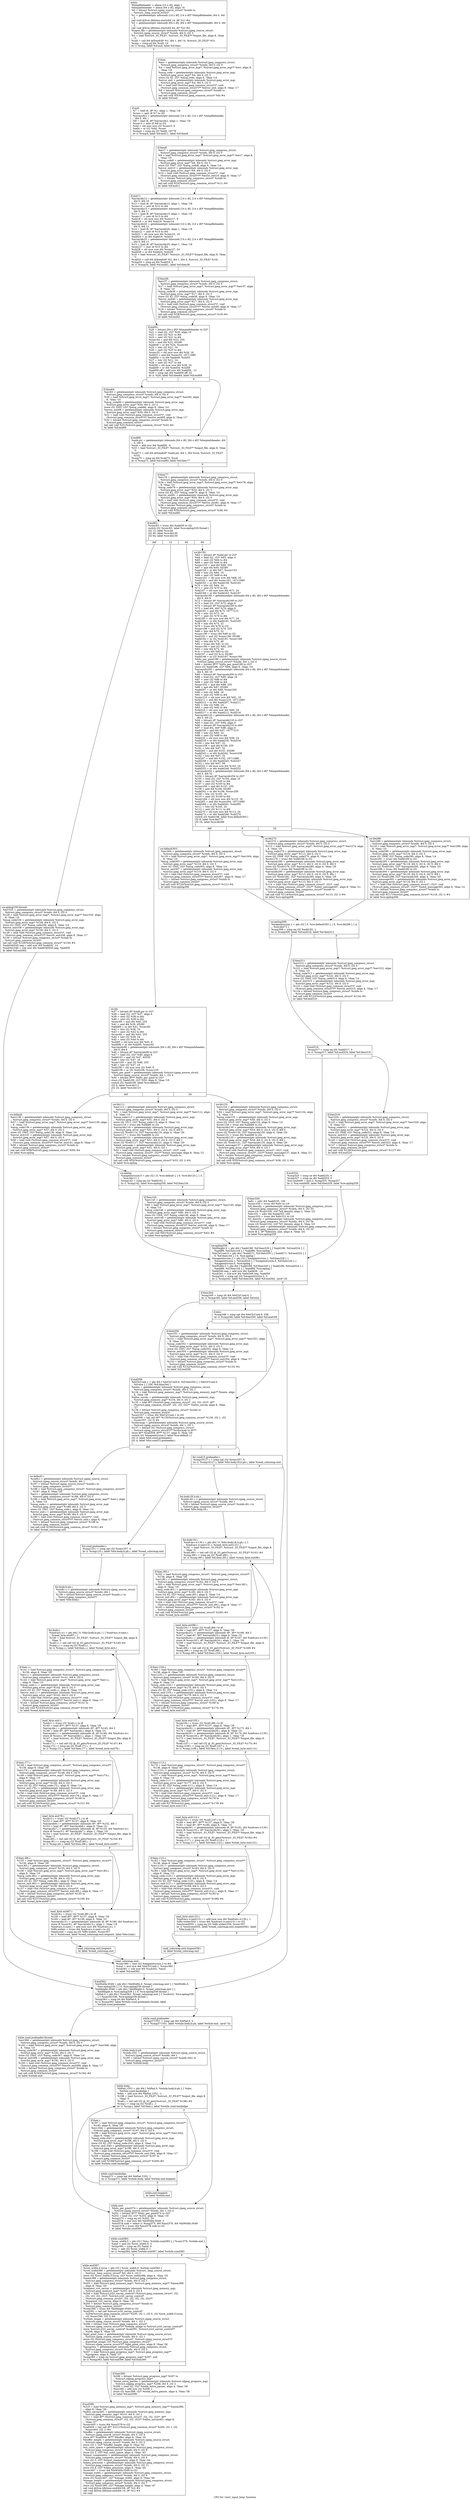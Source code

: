 digraph "CFG for 'start_input_bmp' function" {
	label="CFG for 'start_input_bmp' function";

	Node0x4d83850 [shape=record,label="{entry:\l  %bmpfileheader = alloca [14 x i8], align 1\l  %bmpinfoheader = alloca [64 x i8], align 16\l  %0 = bitcast %struct.cjpeg_source_struct* %sinfo to\l... %struct._bmp_source_struct*\l  %1 = getelementptr inbounds [14 x i8], [14 x i8]* %bmpfileheader, i64 0, i64\l... 0\l  call void @llvm.lifetime.start(i64 14, i8* %1) #4\l  %2 = getelementptr inbounds [64 x i8], [64 x i8]* %bmpinfoheader, i64 0, i64\l... 0\l  call void @llvm.lifetime.start(i64 64, i8* %2) #4\l  %input_file = getelementptr inbounds %struct.cjpeg_source_struct,\l... %struct.cjpeg_source_struct* %sinfo, i64 0, i32 3\l  %3 = load %struct._IO_FILE*, %struct._IO_FILE** %input_file, align 8, !tbaa\l... !3\l  %call = call i64 @fread(i8* %1, i64 1, i64 14, %struct._IO_FILE* %3)\l  %cmp = icmp eq i64 %call, 14\l  br i1 %cmp, label %if.end, label %if.then\l|{<s0>T|<s1>F}}"];
	Node0x4d83850:s0 -> Node0x4d84bf0;
	Node0x4d83850:s1 -> Node0x4d84cc0;
	Node0x4d84cc0 [shape=record,label="{if.then:                                          \l  %err = getelementptr inbounds %struct.jpeg_compress_struct,\l... %struct.jpeg_compress_struct* %cinfo, i64 0, i32 0\l  %4 = load %struct.jpeg_error_mgr*, %struct.jpeg_error_mgr** %err, align 8,\l... !tbaa !10\l  %msg_code = getelementptr inbounds %struct.jpeg_error_mgr,\l... %struct.jpeg_error_mgr* %4, i64 0, i32 5\l  store i32 42, i32* %msg_code, align 8, !tbaa !14\l  %error_exit = getelementptr inbounds %struct.jpeg_error_mgr,\l... %struct.jpeg_error_mgr* %4, i64 0, i32 0\l  %5 = load void (%struct.jpeg_common_struct*)*, void\l... (%struct.jpeg_common_struct*)** %error_exit, align 8, !tbaa !17\l  %6 = bitcast %struct.jpeg_compress_struct* %cinfo to\l... %struct.jpeg_common_struct*\l  tail call void %5(%struct.jpeg_common_struct* %6) #4\l  br label %if.end\l}"];
	Node0x4d84cc0 -> Node0x4d84bf0;
	Node0x4d84bf0 [shape=record,label="{if.end:                                           \l  %7 = load i8, i8* %1, align 1, !tbaa !18\l  %conv = zext i8 %7 to i32\l  %arrayidx2 = getelementptr inbounds [14 x i8], [14 x i8]* %bmpfileheader,\l... i64 0, i64 1\l  %8 = load i8, i8* %arrayidx2, align 1, !tbaa !18\l  %conv3 = zext i8 %8 to i32\l  %shl = shl nuw nsw i32 %conv3, 8\l  %add = or i32 %shl, %conv\l  %cmp4 = icmp eq i32 %add, 19778\l  br i1 %cmp4, label %if.end11, label %if.then6\l|{<s0>T|<s1>F}}"];
	Node0x4d84bf0:s0 -> Node0x4d85010;
	Node0x4d84bf0:s1 -> Node0x4d86500;
	Node0x4d86500 [shape=record,label="{if.then6:                                         \l  %err7 = getelementptr inbounds %struct.jpeg_compress_struct,\l... %struct.jpeg_compress_struct* %cinfo, i64 0, i32 0\l  %9 = load %struct.jpeg_error_mgr*, %struct.jpeg_error_mgr** %err7, align 8,\l... !tbaa !10\l  %msg_code8 = getelementptr inbounds %struct.jpeg_error_mgr,\l... %struct.jpeg_error_mgr* %9, i64 0, i32 5\l  store i32 1007, i32* %msg_code8, align 8, !tbaa !14\l  %error_exit10 = getelementptr inbounds %struct.jpeg_error_mgr,\l... %struct.jpeg_error_mgr* %9, i64 0, i32 0\l  %10 = load void (%struct.jpeg_common_struct*)*, void\l... (%struct.jpeg_common_struct*)** %error_exit10, align 8, !tbaa !17\l  %11 = bitcast %struct.jpeg_compress_struct* %cinfo to\l... %struct.jpeg_common_struct*\l  tail call void %10(%struct.jpeg_common_struct* %11) #4\l  br label %if.end11\l}"];
	Node0x4d86500 -> Node0x4d85010;
	Node0x4d85010 [shape=record,label="{if.end11:                                         \l  %arrayidx12 = getelementptr inbounds [14 x i8], [14 x i8]* %bmpfileheader,\l... i64 0, i64 10\l  %12 = load i8, i8* %arrayidx12, align 1, !tbaa !18\l  %conv14 = zext i8 %12 to i64\l  %arrayidx15 = getelementptr inbounds [14 x i8], [14 x i8]* %bmpfileheader,\l... i64 0, i64 11\l  %13 = load i8, i8* %arrayidx15, align 1, !tbaa !18\l  %conv17 = zext i8 %13 to i64\l  %shl18 = shl nuw nsw i64 %conv17, 8\l  %add19 = or i64 %shl18, %conv14\l  %arrayidx20 = getelementptr inbounds [14 x i8], [14 x i8]* %bmpfileheader,\l... i64 0, i64 12\l  %14 = load i8, i8* %arrayidx20, align 1, !tbaa !18\l  %conv22 = zext i8 %14 to i64\l  %shl23 = shl nuw nsw i64 %conv22, 16\l  %add24 = or i64 %add19, %shl23\l  %arrayidx25 = getelementptr inbounds [14 x i8], [14 x i8]* %bmpfileheader,\l... i64 0, i64 13\l  %15 = load i8, i8* %arrayidx25, align 1, !tbaa !18\l  %conv27 = zext i8 %15 to i64\l  %shl28 = shl nuw nsw i64 %conv27, 24\l  %add29 = or i64 %add24, %shl28\l  %16 = load %struct._IO_FILE*, %struct._IO_FILE** %input_file, align 8, !tbaa\l... !3\l  %call33 = call i64 @fread(i8* %2, i64 1, i64 4, %struct._IO_FILE* %16)\l  %cmp34 = icmp eq i64 %call33, 4\l  br i1 %cmp34, label %if.end41, label %if.then36\l|{<s0>T|<s1>F}}"];
	Node0x4d85010:s0 -> Node0x4d89870;
	Node0x4d85010:s1 -> Node0x4d89920;
	Node0x4d89920 [shape=record,label="{if.then36:                                        \l  %err37 = getelementptr inbounds %struct.jpeg_compress_struct,\l... %struct.jpeg_compress_struct* %cinfo, i64 0, i32 0\l  %17 = load %struct.jpeg_error_mgr*, %struct.jpeg_error_mgr** %err37, align\l... 8, !tbaa !10\l  %msg_code38 = getelementptr inbounds %struct.jpeg_error_mgr,\l... %struct.jpeg_error_mgr* %17, i64 0, i32 5\l  store i32 42, i32* %msg_code38, align 8, !tbaa !14\l  %error_exit40 = getelementptr inbounds %struct.jpeg_error_mgr,\l... %struct.jpeg_error_mgr* %17, i64 0, i32 0\l  %18 = load void (%struct.jpeg_common_struct*)*, void\l... (%struct.jpeg_common_struct*)** %error_exit40, align 8, !tbaa !17\l  %19 = bitcast %struct.jpeg_compress_struct* %cinfo to\l... %struct.jpeg_common_struct*\l  tail call void %18(%struct.jpeg_common_struct* %19) #4\l  br label %if.end41\l}"];
	Node0x4d89920 -> Node0x4d89870;
	Node0x4d89870 [shape=record,label="{if.end41:                                         \l  %20 = bitcast [64 x i8]* %bmpinfoheader to i32*\l  %21 = load i32, i32* %20, align 16\l  %22 = zext i32 %21 to i64\l  %23 = zext i32 %21 to i64\l  %conv44 = and i64 %23, 255\l  %24 = and i64 %22, 65280\l  %add49 = or i64 %24, %conv44\l  %25 = lshr i32 %21, 16\l  %26 = zext i32 %25 to i64\l  %conv52 = shl nuw nsw i64 %26, 16\l  %shl53 = and i64 %conv52, 16711680\l  %add54 = or i64 %add49, %shl53\l  %27 = lshr i32 %21, 24\l  %28 = zext i32 %27 to i64\l  %shl58 = shl nuw nsw i64 %28, 24\l  %add59 = or i64 %add54, %shl58\l  %add59.off = add nsw i64 %add59, -12\l  %29 = icmp ugt i64 %add59.off, 52\l  br i1 %29, label %if.then64, label %if.end69\l|{<s0>T|<s1>F}}"];
	Node0x4d89870:s0 -> Node0x4d8ad40;
	Node0x4d89870:s1 -> Node0x4d8ae20;
	Node0x4d8ad40 [shape=record,label="{if.then64:                                        \l  %err65 = getelementptr inbounds %struct.jpeg_compress_struct,\l... %struct.jpeg_compress_struct* %cinfo, i64 0, i32 0\l  %30 = load %struct.jpeg_error_mgr*, %struct.jpeg_error_mgr** %err65, align\l... 8, !tbaa !10\l  %msg_code66 = getelementptr inbounds %struct.jpeg_error_mgr,\l... %struct.jpeg_error_mgr* %30, i64 0, i32 5\l  store i32 1003, i32* %msg_code66, align 8, !tbaa !14\l  %error_exit68 = getelementptr inbounds %struct.jpeg_error_mgr,\l... %struct.jpeg_error_mgr* %30, i64 0, i32 0\l  %31 = load void (%struct.jpeg_common_struct*)*, void\l... (%struct.jpeg_common_struct*)** %error_exit68, align 8, !tbaa !17\l  %32 = bitcast %struct.jpeg_compress_struct* %cinfo to\l... %struct.jpeg_common_struct*\l  tail call void %31(%struct.jpeg_common_struct* %32) #4\l  br label %if.end69\l}"];
	Node0x4d8ad40 -> Node0x4d8ae20;
	Node0x4d8ae20 [shape=record,label="{if.end69:                                         \l  %add.ptr = getelementptr inbounds [64 x i8], [64 x i8]* %bmpinfoheader, i64\l... 0, i64 4\l  %sub = add nsw i64 %add59, -4\l  %33 = load %struct._IO_FILE*, %struct._IO_FILE** %input_file, align 8, !tbaa\l... !3\l  %call73 = call i64 @fread(i8* %add.ptr, i64 1, i64 %sub, %struct._IO_FILE*\l... %33)\l  %cmp75 = icmp eq i64 %call73, %sub\l  br i1 %cmp75, label %if.end82, label %if.then77\l|{<s0>T|<s1>F}}"];
	Node0x4d8ae20:s0 -> Node0x4d8b960;
	Node0x4d8ae20:s1 -> Node0x4d8ba10;
	Node0x4d8ba10 [shape=record,label="{if.then77:                                        \l  %err78 = getelementptr inbounds %struct.jpeg_compress_struct,\l... %struct.jpeg_compress_struct* %cinfo, i64 0, i32 0\l  %34 = load %struct.jpeg_error_mgr*, %struct.jpeg_error_mgr** %err78, align\l... 8, !tbaa !10\l  %msg_code79 = getelementptr inbounds %struct.jpeg_error_mgr,\l... %struct.jpeg_error_mgr* %34, i64 0, i32 5\l  store i32 42, i32* %msg_code79, align 8, !tbaa !14\l  %error_exit81 = getelementptr inbounds %struct.jpeg_error_mgr,\l... %struct.jpeg_error_mgr* %34, i64 0, i32 0\l  %35 = load void (%struct.jpeg_common_struct*)*, void\l... (%struct.jpeg_common_struct*)** %error_exit81, align 8, !tbaa !17\l  %36 = bitcast %struct.jpeg_compress_struct* %cinfo to\l... %struct.jpeg_common_struct*\l  tail call void %35(%struct.jpeg_common_struct* %36) #4\l  br label %if.end82\l}"];
	Node0x4d8ba10 -> Node0x4d8b960;
	Node0x4d8b960 [shape=record,label="{if.end82:                                         \l  %conv83 = trunc i64 %add59 to i32\l  switch i32 %conv83, label %sw.epilog339.thread [\l    i32 12, label %sw.bb\l    i32 40, label %sw.bb150\l    i32 64, label %sw.bb150\l  ]\l|{<s0>def|<s1>12|<s2>40|<s3>64}}"];
	Node0x4d8b960:s0 -> Node0x4d8c0d0;
	Node0x4d8b960:s1 -> Node0x4d8c210;
	Node0x4d8b960:s2 -> Node0x4d8c320;
	Node0x4d8b960:s3 -> Node0x4d8c320;
	Node0x4d8c210 [shape=record,label="{sw.bb:                                            \l  %37 = bitcast i8* %add.ptr to i32*\l  %38 = load i32, i32* %37, align 4\l  %39 = zext i32 %38 to i64\l  %40 = zext i32 %38 to i64\l  %conv85 = and i64 %40, 255\l  %41 = and i64 %39, 65280\l  %add89 = or i64 %41, %conv85\l  %42 = lshr i32 %38, 16\l  %43 = zext i32 %42 to i64\l  %conv92 = and i64 %43, 255\l  %44 = lshr i32 %38, 24\l  %45 = zext i32 %44 to i64\l  %shl95 = shl nuw nsw i64 %45, 8\l  %add96 = or i64 %shl95, %conv92\l  %arrayidx98 = getelementptr inbounds [64 x i8], [64 x i8]* %bmpinfoheader,\l... i64 0, i64 8\l  %46 = bitcast i8* %arrayidx98 to i32*\l  %47 = load i32, i32* %46, align 8\l  %add103 = and i32 %47, 65535\l  %48 = lshr i32 %47, 16\l  %conv105 = and i32 %48, 255\l  %49 = lshr i32 %47, 24\l  %shl108 = shl nuw nsw i32 %49, 8\l  %add109 = or i32 %shl108, %conv105\l  %bits_per_pixel = getelementptr inbounds %struct.cjpeg_source_struct,\l... %struct.cjpeg_source_struct* %sinfo, i64 1, i32 4\l  %50 = bitcast i8*** %bits_per_pixel to i32*\l  store i32 %add109, i32* %50, align 8, !tbaa !19\l  switch i32 %add109, label %sw.default [\l    i32 8, label %sw.bb111\l    i32 24, label %sw.bb123\l  ]\l|{<s0>def|<s1>8|<s2>24}}"];
	Node0x4d8c210:s0 -> Node0x4d8d470;
	Node0x4d8c210:s1 -> Node0x4d88910;
	Node0x4d8c210:s2 -> Node0x4d889f0;
	Node0x4d88910 [shape=record,label="{sw.bb111:                                         \l  %err112 = getelementptr inbounds %struct.jpeg_compress_struct,\l... %struct.jpeg_compress_struct* %cinfo, i64 0, i32 0\l  %51 = load %struct.jpeg_error_mgr*, %struct.jpeg_error_mgr** %err112, align\l... 8, !tbaa !10\l  %msg_code113 = getelementptr inbounds %struct.jpeg_error_mgr,\l... %struct.jpeg_error_mgr* %51, i64 0, i32 5\l  store i32 1011, i32* %msg_code113, align 8, !tbaa !14\l  %conv114 = trunc i64 %add89 to i32\l  %arrayidx116 = getelementptr inbounds %struct.jpeg_error_mgr,\l... %struct.jpeg_error_mgr* %51, i64 0, i32 6, i32 0, i64 0\l  store i32 %conv114, i32* %arrayidx116, align 4, !tbaa !20\l  %conv117 = trunc i64 %add96 to i32\l  %arrayidx121 = getelementptr inbounds %struct.jpeg_error_mgr,\l... %struct.jpeg_error_mgr* %51, i64 0, i32 6, i32 0, i64 1\l  store i32 %conv117, i32* %arrayidx121, align 4, !tbaa !20\l  %emit_message = getelementptr inbounds %struct.jpeg_error_mgr,\l... %struct.jpeg_error_mgr* %51, i64 0, i32 1\l  %52 = load void (%struct.jpeg_common_struct*, i32)*, void\l... (%struct.jpeg_common_struct*, i32)** %emit_message, align 8, !tbaa !21\l  %53 = bitcast %struct.jpeg_compress_struct* %cinfo to\l... %struct.jpeg_common_struct*\l  tail call void %52(%struct.jpeg_common_struct* %53, i32 1) #4\l  br label %sw.epilog\l}"];
	Node0x4d88910 -> Node0x4d8f1f0;
	Node0x4d889f0 [shape=record,label="{sw.bb123:                                         \l  %err124 = getelementptr inbounds %struct.jpeg_compress_struct,\l... %struct.jpeg_compress_struct* %cinfo, i64 0, i32 0\l  %54 = load %struct.jpeg_error_mgr*, %struct.jpeg_error_mgr** %err124, align\l... 8, !tbaa !10\l  %msg_code125 = getelementptr inbounds %struct.jpeg_error_mgr,\l... %struct.jpeg_error_mgr* %54, i64 0, i32 5\l  store i32 1010, i32* %msg_code125, align 8, !tbaa !14\l  %conv126 = trunc i64 %add89 to i32\l  %arrayidx130 = getelementptr inbounds %struct.jpeg_error_mgr,\l... %struct.jpeg_error_mgr* %54, i64 0, i32 6, i32 0, i64 0\l  store i32 %conv126, i32* %arrayidx130, align 4, !tbaa !20\l  %conv131 = trunc i64 %add96 to i32\l  %arrayidx135 = getelementptr inbounds %struct.jpeg_error_mgr,\l... %struct.jpeg_error_mgr* %54, i64 0, i32 6, i32 0, i64 1\l  store i32 %conv131, i32* %arrayidx135, align 4, !tbaa !20\l  %emit_message137 = getelementptr inbounds %struct.jpeg_error_mgr,\l... %struct.jpeg_error_mgr* %54, i64 0, i32 1\l  %55 = load void (%struct.jpeg_common_struct*, i32)*, void\l... (%struct.jpeg_common_struct*, i32)** %emit_message137, align 8, !tbaa !21\l  %56 = bitcast %struct.jpeg_compress_struct* %cinfo to\l... %struct.jpeg_common_struct*\l  tail call void %55(%struct.jpeg_common_struct* %56, i32 1) #4\l  br label %sw.epilog\l}"];
	Node0x4d889f0 -> Node0x4d8f1f0;
	Node0x4d8d470 [shape=record,label="{sw.default:                                       \l  %err138 = getelementptr inbounds %struct.jpeg_compress_struct,\l... %struct.jpeg_compress_struct* %cinfo, i64 0, i32 0\l  %57 = load %struct.jpeg_error_mgr*, %struct.jpeg_error_mgr** %err138, align\l... 8, !tbaa !10\l  %msg_code139 = getelementptr inbounds %struct.jpeg_error_mgr,\l... %struct.jpeg_error_mgr* %57, i64 0, i32 5\l  store i32 1002, i32* %msg_code139, align 8, !tbaa !14\l  %error_exit141 = getelementptr inbounds %struct.jpeg_error_mgr,\l... %struct.jpeg_error_mgr* %57, i64 0, i32 0\l  %58 = load void (%struct.jpeg_common_struct*)*, void\l... (%struct.jpeg_common_struct*)** %error_exit141, align 8, !tbaa !17\l  %59 = bitcast %struct.jpeg_compress_struct* %cinfo to\l... %struct.jpeg_common_struct*\l  tail call void %58(%struct.jpeg_common_struct* %59) #4\l  br label %sw.epilog\l}"];
	Node0x4d8d470 -> Node0x4d8f1f0;
	Node0x4d8f1f0 [shape=record,label="{sw.epilog:                                        \l  %mapentrysize.0 = phi i32 [ 0, %sw.default ], [ 0, %sw.bb123 ], [ 3,\l... %sw.bb111 ]\l  %cmp142 = icmp eq i32 %add103, 1\l  br i1 %cmp142, label %sw.epilog339, label %if.then144\l|{<s0>T|<s1>F}}"];
	Node0x4d8f1f0:s0 -> Node0x4d90ed0;
	Node0x4d8f1f0:s1 -> Node0x4d90fb0;
	Node0x4d90fb0 [shape=record,label="{if.then144:                                       \l  %err145 = getelementptr inbounds %struct.jpeg_compress_struct,\l... %struct.jpeg_compress_struct* %cinfo, i64 0, i32 0\l  %60 = load %struct.jpeg_error_mgr*, %struct.jpeg_error_mgr** %err145, align\l... 8, !tbaa !10\l  %msg_code146 = getelementptr inbounds %struct.jpeg_error_mgr,\l... %struct.jpeg_error_mgr* %60, i64 0, i32 5\l  store i32 1004, i32* %msg_code146, align 8, !tbaa !14\l  %error_exit148 = getelementptr inbounds %struct.jpeg_error_mgr,\l... %struct.jpeg_error_mgr* %60, i64 0, i32 0\l  %61 = load void (%struct.jpeg_common_struct*)*, void\l... (%struct.jpeg_common_struct*)** %error_exit148, align 8, !tbaa !17\l  %62 = bitcast %struct.jpeg_compress_struct* %cinfo to\l... %struct.jpeg_common_struct*\l  tail call void %61(%struct.jpeg_common_struct* %62) #4\l  br label %sw.epilog339\l}"];
	Node0x4d90fb0 -> Node0x4d90ed0;
	Node0x4d8c320 [shape=record,label="{sw.bb150:                                         \l  %63 = bitcast i8* %add.ptr to i32*\l  %64 = load i32, i32* %63, align 4\l  %65 = zext i32 %64 to i64\l  %66 = zext i32 %64 to i64\l  %conv153 = and i64 %66, 255\l  %67 = and i64 %65, 65280\l  %add158 = or i64 %67, %conv153\l  %68 = lshr i32 %64, 16\l  %69 = zext i32 %68 to i64\l  %conv161 = shl nuw nsw i64 %69, 16\l  %shl162 = and i64 %conv161, 16711680\l  %add163 = or i64 %add158, %shl162\l  %70 = lshr i32 %64, 24\l  %71 = zext i32 %70 to i64\l  %shl167 = shl nuw nsw i64 %71, 24\l  %add168 = or i64 %add163, %shl167\l  %arrayidx169 = getelementptr inbounds [64 x i8], [64 x i8]* %bmpinfoheader,\l... i64 0, i64 8\l  %72 = bitcast i8* %arrayidx169 to i32*\l  %73 = load i32, i32* %72, align 8\l  %74 = bitcast i8* %arrayidx169 to i64*\l  %75 = load i64, i64* %74, align 8\l  %add181 = and i64 %75, 16777215\l  %76 = lshr i32 %73, 24\l  %77 = zext i32 %76 to i64\l  %shl185 = shl nuw nsw i64 %77, 24\l  %add186 = or i64 %add181, %shl185\l  %78 = lshr i64 %75, 32\l  %79 = trunc i64 %78 to i32\l  %conv188 = and i32 %79, 255\l  %80 = lshr i64 %75, 32\l  %conv190 = trunc i64 %80 to i32\l  %shl191 = and i32 %conv190, 65280\l  %add192 = or i32 %shl191, %conv188\l  %81 = lshr i64 %75, 48\l  %82 = trunc i64 %81 to i32\l  %conv194 = and i32 %82, 255\l  %83 = lshr i64 %75, 48\l  %.tr = trunc i64 %83 to i32\l  %shl197 = and i32 %.tr, 65280\l  %add198 = or i32 %shl197, %conv194\l  %bits_per_pixel199 = getelementptr inbounds %struct.cjpeg_source_struct,\l... %struct.cjpeg_source_struct* %sinfo, i64 1, i32 4\l  %84 = bitcast i8*** %bits_per_pixel199 to i32*\l  store i32 %add198, i32* %84, align 8, !tbaa !19\l  %arrayidx200 = getelementptr inbounds [64 x i8], [64 x i8]* %bmpinfoheader,\l... i64 0, i64 16\l  %85 = bitcast i8* %arrayidx200 to i32*\l  %86 = load i32, i32* %85, align 16\l  %87 = zext i32 %86 to i64\l  %88 = zext i32 %86 to i64\l  %conv202 = and i64 %88, 255\l  %89 = and i64 %87, 65280\l  %add207 = or i64 %89, %conv202\l  %90 = lshr i32 %86, 16\l  %91 = zext i32 %90 to i64\l  %conv210 = shl nuw nsw i64 %91, 16\l  %shl211 = and i64 %conv210, 16711680\l  %add212 = or i64 %add207, %shl211\l  %92 = lshr i32 %86, 24\l  %93 = zext i32 %92 to i64\l  %shl216 = shl nuw nsw i64 %93, 24\l  %add217 = or i64 %add212, %shl216\l  %arrayidx218 = getelementptr inbounds [64 x i8], [64 x i8]* %bmpinfoheader,\l... i64 0, i64 24\l  %94 = bitcast i8* %arrayidx218 to i32*\l  %95 = load i32, i32* %94, align 8\l  %96 = bitcast i8* %arrayidx218 to i64*\l  %97 = load i64, i64* %96, align 8\l  %add230 = and i64 %97, 16777215\l  %98 = lshr i32 %95, 24\l  %99 = zext i32 %98 to i64\l  %shl234 = shl nuw nsw i64 %99, 24\l  %add235 = or i64 %add230, %shl234\l  %100 = lshr i64 %97, 32\l  %conv238 = and i64 %100, 255\l  %101 = lshr i64 %97, 32\l  %shl242 = and i64 %101, 65280\l  %add243 = or i64 %shl242, %conv238\l  %102 = lshr i64 %97, 32\l  %shl247 = and i64 %102, 16711680\l  %add248 = or i64 %add243, %shl247\l  %103 = lshr i64 %97, 56\l  %shl252 = shl nuw nsw i64 %103, 24\l  %add253 = or i64 %add248, %shl252\l  %arrayidx254 = getelementptr inbounds [64 x i8], [64 x i8]* %bmpinfoheader,\l... i64 0, i64 32\l  %104 = bitcast i8* %arrayidx254 to i32*\l  %105 = load i32, i32* %104, align 16\l  %106 = zext i32 %105 to i64\l  %107 = zext i32 %105 to i64\l  %conv256 = and i64 %107, 255\l  %108 = and i64 %106, 65280\l  %add261 = or i64 %108, %conv256\l  %109 = lshr i32 %105, 16\l  %110 = zext i32 %109 to i64\l  %conv264 = shl nuw nsw i64 %110, 16\l  %shl265 = and i64 %conv264, 16711680\l  %add266 = or i64 %add261, %shl265\l  %111 = lshr i32 %105, 24\l  %112 = zext i32 %111 to i64\l  %shl270 = shl nuw nsw i64 %112, 24\l  %add271 = or i64 %add266, %shl270\l  switch i32 %add198, label %sw.default303 [\l    i32 8, label %sw.bb273\l    i32 24, label %sw.bb288\l  ]\l|{<s0>def|<s1>8|<s2>24}}"];
	Node0x4d8c320:s0 -> Node0x4d95300;
	Node0x4d8c320:s1 -> Node0x4d953e0;
	Node0x4d8c320:s2 -> Node0x4d954c0;
	Node0x4d953e0 [shape=record,label="{sw.bb273:                                         \l  %err274 = getelementptr inbounds %struct.jpeg_compress_struct,\l... %struct.jpeg_compress_struct* %cinfo, i64 0, i32 0\l  %113 = load %struct.jpeg_error_mgr*, %struct.jpeg_error_mgr** %err274, align\l... 8, !tbaa !10\l  %msg_code275 = getelementptr inbounds %struct.jpeg_error_mgr,\l... %struct.jpeg_error_mgr* %113, i64 0, i32 5\l  store i32 1009, i32* %msg_code275, align 8, !tbaa !14\l  %conv276 = trunc i64 %add168 to i32\l  %arrayidx280 = getelementptr inbounds %struct.jpeg_error_mgr,\l... %struct.jpeg_error_mgr* %113, i64 0, i32 6, i32 0, i64 0\l  store i32 %conv276, i32* %arrayidx280, align 4, !tbaa !20\l  %conv281 = trunc i64 %add186 to i32\l  %arrayidx285 = getelementptr inbounds %struct.jpeg_error_mgr,\l... %struct.jpeg_error_mgr* %113, i64 0, i32 6, i32 0, i64 1\l  store i32 %conv281, i32* %arrayidx285, align 4, !tbaa !20\l  %emit_message287 = getelementptr inbounds %struct.jpeg_error_mgr,\l... %struct.jpeg_error_mgr* %113, i64 0, i32 1\l  %114 = load void (%struct.jpeg_common_struct*, i32)*, void\l... (%struct.jpeg_common_struct*, i32)** %emit_message287, align 8, !tbaa !21\l  %115 = bitcast %struct.jpeg_compress_struct* %cinfo to\l... %struct.jpeg_common_struct*\l  tail call void %114(%struct.jpeg_common_struct* %115, i32 1) #4\l  br label %sw.epilog308\l}"];
	Node0x4d953e0 -> Node0x4d817e0;
	Node0x4d954c0 [shape=record,label="{sw.bb288:                                         \l  %err289 = getelementptr inbounds %struct.jpeg_compress_struct,\l... %struct.jpeg_compress_struct* %cinfo, i64 0, i32 0\l  %116 = load %struct.jpeg_error_mgr*, %struct.jpeg_error_mgr** %err289, align\l... 8, !tbaa !10\l  %msg_code290 = getelementptr inbounds %struct.jpeg_error_mgr,\l... %struct.jpeg_error_mgr* %116, i64 0, i32 5\l  store i32 1008, i32* %msg_code290, align 8, !tbaa !14\l  %conv291 = trunc i64 %add168 to i32\l  %arrayidx295 = getelementptr inbounds %struct.jpeg_error_mgr,\l... %struct.jpeg_error_mgr* %116, i64 0, i32 6, i32 0, i64 0\l  store i32 %conv291, i32* %arrayidx295, align 4, !tbaa !20\l  %conv296 = trunc i64 %add186 to i32\l  %arrayidx300 = getelementptr inbounds %struct.jpeg_error_mgr,\l... %struct.jpeg_error_mgr* %116, i64 0, i32 6, i32 0, i64 1\l  store i32 %conv296, i32* %arrayidx300, align 4, !tbaa !20\l  %emit_message302 = getelementptr inbounds %struct.jpeg_error_mgr,\l... %struct.jpeg_error_mgr* %116, i64 0, i32 1\l  %117 = load void (%struct.jpeg_common_struct*, i32)*, void\l... (%struct.jpeg_common_struct*, i32)** %emit_message302, align 8, !tbaa !21\l  %118 = bitcast %struct.jpeg_compress_struct* %cinfo to\l... %struct.jpeg_common_struct*\l  tail call void %117(%struct.jpeg_common_struct* %118, i32 1) #4\l  br label %sw.epilog308\l}"];
	Node0x4d954c0 -> Node0x4d817e0;
	Node0x4d95300 [shape=record,label="{sw.default303:                                    \l  %err304 = getelementptr inbounds %struct.jpeg_compress_struct,\l... %struct.jpeg_compress_struct* %cinfo, i64 0, i32 0\l  %119 = load %struct.jpeg_error_mgr*, %struct.jpeg_error_mgr** %err304, align\l... 8, !tbaa !10\l  %msg_code305 = getelementptr inbounds %struct.jpeg_error_mgr,\l... %struct.jpeg_error_mgr* %119, i64 0, i32 5\l  store i32 1002, i32* %msg_code305, align 8, !tbaa !14\l  %error_exit307 = getelementptr inbounds %struct.jpeg_error_mgr,\l... %struct.jpeg_error_mgr* %119, i64 0, i32 0\l  %120 = load void (%struct.jpeg_common_struct*)*, void\l... (%struct.jpeg_common_struct*)** %error_exit307, align 8, !tbaa !17\l  %121 = bitcast %struct.jpeg_compress_struct* %cinfo to\l... %struct.jpeg_common_struct*\l  tail call void %120(%struct.jpeg_common_struct* %121) #4\l  br label %sw.epilog308\l}"];
	Node0x4d95300 -> Node0x4d817e0;
	Node0x4d817e0 [shape=record,label="{sw.epilog308:                                     \l  %mapentrysize.1 = phi i32 [ 0, %sw.default303 ], [ 0, %sw.bb288 ], [ 4,\l... %sw.bb273 ]\l  %cmp309 = icmp eq i32 %add192, 1\l  br i1 %cmp309, label %if.end316, label %if.then311\l|{<s0>T|<s1>F}}"];
	Node0x4d817e0:s0 -> Node0x4d8d570;
	Node0x4d817e0:s1 -> Node0x4d8d650;
	Node0x4d8d650 [shape=record,label="{if.then311:                                       \l  %err312 = getelementptr inbounds %struct.jpeg_compress_struct,\l... %struct.jpeg_compress_struct* %cinfo, i64 0, i32 0\l  %122 = load %struct.jpeg_error_mgr*, %struct.jpeg_error_mgr** %err312, align\l... 8, !tbaa !10\l  %msg_code313 = getelementptr inbounds %struct.jpeg_error_mgr,\l... %struct.jpeg_error_mgr* %122, i64 0, i32 5\l  store i32 1004, i32* %msg_code313, align 8, !tbaa !14\l  %error_exit315 = getelementptr inbounds %struct.jpeg_error_mgr,\l... %struct.jpeg_error_mgr* %122, i64 0, i32 0\l  %123 = load void (%struct.jpeg_common_struct*)*, void\l... (%struct.jpeg_common_struct*)** %error_exit315, align 8, !tbaa !17\l  %124 = bitcast %struct.jpeg_compress_struct* %cinfo to\l... %struct.jpeg_common_struct*\l  tail call void %123(%struct.jpeg_common_struct* %124) #4\l  br label %if.end316\l}"];
	Node0x4d8d650 -> Node0x4d8d570;
	Node0x4d8d570 [shape=record,label="{if.end316:                                        \l  %cmp317 = icmp eq i64 %add217, 0\l  br i1 %cmp317, label %if.end324, label %if.then319\l|{<s0>T|<s1>F}}"];
	Node0x4d8d570:s0 -> Node0x4d8dd60;
	Node0x4d8d570:s1 -> Node0x4d8dde0;
	Node0x4d8dde0 [shape=record,label="{if.then319:                                       \l  %err320 = getelementptr inbounds %struct.jpeg_compress_struct,\l... %struct.jpeg_compress_struct* %cinfo, i64 0, i32 0\l  %125 = load %struct.jpeg_error_mgr*, %struct.jpeg_error_mgr** %err320, align\l... 8, !tbaa !10\l  %msg_code321 = getelementptr inbounds %struct.jpeg_error_mgr,\l... %struct.jpeg_error_mgr* %125, i64 0, i32 5\l  store i32 1006, i32* %msg_code321, align 8, !tbaa !14\l  %error_exit323 = getelementptr inbounds %struct.jpeg_error_mgr,\l... %struct.jpeg_error_mgr* %125, i64 0, i32 0\l  %126 = load void (%struct.jpeg_common_struct*)*, void\l... (%struct.jpeg_common_struct*)** %error_exit323, align 8, !tbaa !17\l  %127 = bitcast %struct.jpeg_compress_struct* %cinfo to\l... %struct.jpeg_common_struct*\l  tail call void %126(%struct.jpeg_common_struct* %127) #4\l  br label %if.end324\l}"];
	Node0x4d8dde0 -> Node0x4d8dd60;
	Node0x4d8dd60 [shape=record,label="{if.end324:                                        \l  %cmp325 = icmp ne i64 %add235, 0\l  %cmp327 = icmp ne i64 %add253, 0\l  %or.cond409 = and i1 %cmp325, %cmp327\l  br i1 %or.cond409, label %if.then329, label %sw.epilog339\l|{<s0>T|<s1>F}}"];
	Node0x4d8dd60:s0 -> Node0x4d8f740;
	Node0x4d8dd60:s1 -> Node0x4d90ed0;
	Node0x4d8f740 [shape=record,label="{if.then329:                                       \l  %div = udiv i64 %add235, 100\l  %conv330 = trunc i64 %div to i16\l  %X_density = getelementptr inbounds %struct.jpeg_compress_struct,\l... %struct.jpeg_compress_struct* %cinfo, i64 0, i32 33\l  store i16 %conv330, i16* %X_density, align 2, !tbaa !22\l  %div331 = udiv i64 %add253, 100\l  %conv332 = trunc i64 %div331 to i16\l  %Y_density = getelementptr inbounds %struct.jpeg_compress_struct,\l... %struct.jpeg_compress_struct* %cinfo, i64 0, i32 34\l  store i16 %conv332, i16* %Y_density, align 8, !tbaa !23\l  %density_unit = getelementptr inbounds %struct.jpeg_compress_struct,\l... %struct.jpeg_compress_struct* %cinfo, i64 0, i32 32\l  store i8 2, i8* %density_unit, align 4, !tbaa !24\l  br label %sw.epilog339\l}"];
	Node0x4d8f740 -> Node0x4d90ed0;
	Node0x4d8c0d0 [shape=record,label="{sw.epilog339.thread:                              \l  %err335 = getelementptr inbounds %struct.jpeg_compress_struct,\l... %struct.jpeg_compress_struct* %cinfo, i64 0, i32 0\l  %128 = load %struct.jpeg_error_mgr*, %struct.jpeg_error_mgr** %err335, align\l... 8, !tbaa !10\l  %msg_code336 = getelementptr inbounds %struct.jpeg_error_mgr,\l... %struct.jpeg_error_mgr* %128, i64 0, i32 5\l  store i32 1003, i32* %msg_code336, align 8, !tbaa !14\l  %error_exit338 = getelementptr inbounds %struct.jpeg_error_mgr,\l... %struct.jpeg_error_mgr* %128, i64 0, i32 0\l  %129 = load void (%struct.jpeg_common_struct*)*, void\l... (%struct.jpeg_common_struct*)** %error_exit338, align 8, !tbaa !17\l  %130 = bitcast %struct.jpeg_compress_struct* %cinfo to\l... %struct.jpeg_common_struct*\l  tail call void %129(%struct.jpeg_common_struct* %130) #4\l  %add340545.neg = add nsw i64 %add29, -14\l  %sub341546 = sub nsw i64 %add340545.neg, %add59\l  br label %if.end362\l}"];
	Node0x4d8c0d0 -> Node0x4d9cde0;
	Node0x4d90ed0 [shape=record,label="{sw.epilog339:                                     \l  %biHeight.0 = phi i64 [ %add186, %if.then329 ], [ %add186, %if.end324 ], [\l... %add96, %if.then144 ], [ %add96, %sw.epilog ]\l  %biClrUsed.0 = phi i64 [ %add271, %if.then329 ], [ %add271, %if.end324 ], [\l... 0, %if.then144 ], [ 0, %sw.epilog ]\l  %mapentrysize.2 = phi i32 [ %mapentrysize.1, %if.then329 ], [\l... %mapentrysize.1, %if.end324 ], [ %mapentrysize.0, %if.then144 ], [\l... %mapentrysize.0, %sw.epilog ]\l  %biWidth.0 = phi i64 [ %add168, %if.then329 ], [ %add168, %if.end324 ], [\l... %add89, %if.then144 ], [ %add89, %sw.epilog ]\l  %add340.neg = add nsw i64 %add29, -14\l  %sub341 = sub nsw i64 %add340.neg, %add59\l  %cmp342 = icmp sgt i32 %mapentrysize.2, 0\l  br i1 %cmp342, label %if.then344, label %if.end362, !prof !25\l|{<s0>T|<s1>F}}"];
	Node0x4d90ed0:s0 -> Node0x4d9d4e0;
	Node0x4d90ed0:s1 -> Node0x4d9cde0;
	Node0x4d9d4e0 [shape=record,label="{if.then344:                                       \l  %cmp345 = icmp slt i64 %biClrUsed.0, 1\l  br i1 %cmp345, label %if.end356, label %if.else\l|{<s0>T|<s1>F}}"];
	Node0x4d9d4e0:s0 -> Node0x4d9d820;
	Node0x4d9d4e0:s1 -> Node0x4d9d8a0;
	Node0x4d9d8a0 [shape=record,label="{if.else:                                          \l  %cmp348 = icmp sgt i64 %biClrUsed.0, 256\l  br i1 %cmp348, label %if.then350, label %if.end356\l|{<s0>T|<s1>F}}"];
	Node0x4d9d8a0:s0 -> Node0x4d9dae0;
	Node0x4d9d8a0:s1 -> Node0x4d9d820;
	Node0x4d9dae0 [shape=record,label="{if.then350:                                       \l  %err351 = getelementptr inbounds %struct.jpeg_compress_struct,\l... %struct.jpeg_compress_struct* %cinfo, i64 0, i32 0\l  %131 = load %struct.jpeg_error_mgr*, %struct.jpeg_error_mgr** %err351, align\l... 8, !tbaa !10\l  %msg_code352 = getelementptr inbounds %struct.jpeg_error_mgr,\l... %struct.jpeg_error_mgr* %131, i64 0, i32 5\l  store i32 1001, i32* %msg_code352, align 8, !tbaa !14\l  %error_exit354 = getelementptr inbounds %struct.jpeg_error_mgr,\l... %struct.jpeg_error_mgr* %131, i64 0, i32 0\l  %132 = load void (%struct.jpeg_common_struct*)*, void\l... (%struct.jpeg_common_struct*)** %error_exit354, align 8, !tbaa !17\l  %133 = bitcast %struct.jpeg_compress_struct* %cinfo to\l... %struct.jpeg_common_struct*\l  tail call void %132(%struct.jpeg_common_struct* %133) #4\l  br label %if.end356\l}"];
	Node0x4d9dae0 -> Node0x4d9d820;
	Node0x4d9d820 [shape=record,label="{if.end356:                                        \l  %biClrUsed.1 = phi i64 [ %biClrUsed.0, %if.then350 ], [ %biClrUsed.0,\l... %if.else ], [ 256, %if.then344 ]\l  %mem = getelementptr inbounds %struct.jpeg_compress_struct,\l... %struct.jpeg_compress_struct* %cinfo, i64 0, i32 1\l  %134 = load %struct.jpeg_memory_mgr*, %struct.jpeg_memory_mgr** %mem, align\l... 8, !tbaa !26\l  %alloc_sarray = getelementptr inbounds %struct.jpeg_memory_mgr,\l... %struct.jpeg_memory_mgr* %134, i64 0, i32 2\l  %135 = load i8** (%struct.jpeg_common_struct*, i32, i32, i32)*, i8**\l... (%struct.jpeg_common_struct*, i32, i32, i32)** %alloc_sarray, align 8, !tbaa\l... !27\l  %136 = bitcast %struct.jpeg_compress_struct* %cinfo to\l... %struct.jpeg_common_struct*\l  %conv357 = trunc i64 %biClrUsed.1 to i32\l  %call358 = tail call i8** %135(%struct.jpeg_common_struct* %136, i32 1, i32\l... %conv357, i32 3) #4\l  %colormap = getelementptr inbounds %struct.cjpeg_source_struct,\l... %struct.cjpeg_source_struct* %sinfo, i64 1, i32 1\l  %137 = bitcast i32 (%struct.jpeg_compress_struct*,\l... %struct.cjpeg_source_struct*)** %colormap to i8***\l  store i8** %call358, i8*** %137, align 8, !tbaa !29\l  switch i32 %mapentrysize.2, label %sw.default.i [\l    i32 3, label %for.cond.preheader.i\l    i32 4, label %for.cond15.preheader.i\l  ]\l|{<s0>def|<s1>3|<s2>4}}"];
	Node0x4d9d820:s0 -> Node0x4d9f0c0;
	Node0x4d9d820:s1 -> Node0x4d9f1d0;
	Node0x4d9d820:s2 -> Node0x4d9f2d0;
	Node0x4d9f2d0 [shape=record,label="{for.cond15.preheader.i:                           \l  %cmp16127.i = icmp sgt i32 %conv357, 0\l  br i1 %cmp16127.i, label %for.body18.lr.ph.i, label %read_colormap.exit\l|{<s0>T|<s1>F}}"];
	Node0x4d9f2d0:s0 -> Node0x4d9f5b0;
	Node0x4d9f2d0:s1 -> Node0x4d9f630;
	Node0x4d9f5b0 [shape=record,label="{for.body18.lr.ph.i:                               \l  %cinfo.i91.i = getelementptr inbounds %struct.cjpeg_source_struct,\l... %struct.cjpeg_source_struct* %sinfo, i64 1\l  %138 = bitcast %struct.cjpeg_source_struct* %cinfo.i91.i to\l... %struct.jpeg_compress_struct**\l  br label %for.body18.i\l}"];
	Node0x4d9f5b0 -> Node0x4d9f850;
	Node0x4d9f1d0 [shape=record,label="{for.cond.preheader.i:                             \l  %cmp125.i = icmp sgt i32 %conv357, 0\l  br i1 %cmp125.i, label %for.body.lr.ph.i, label %read_colormap.exit\l|{<s0>T|<s1>F}}"];
	Node0x4d9f1d0:s0 -> Node0x4d9fa70;
	Node0x4d9f1d0:s1 -> Node0x4d9f630;
	Node0x4d9fa70 [shape=record,label="{for.body.lr.ph.i:                                 \l  %cinfo.i.i = getelementptr inbounds %struct.cjpeg_source_struct,\l... %struct.cjpeg_source_struct* %sinfo, i64 1\l  %139 = bitcast %struct.cjpeg_source_struct* %cinfo.i.i to\l... %struct.jpeg_compress_struct**\l  br label %for.body.i\l}"];
	Node0x4d9fa70 -> Node0x4d9fc10;
	Node0x4d9fc10 [shape=record,label="{for.body.i:                                       \l  %indvars.iv.i = phi i64 [ 0, %for.body.lr.ph.i ], [ %indvars.iv.next.i,\l... %read_byte.exit87.i ]\l  %140 = load %struct._IO_FILE*, %struct._IO_FILE** %input_file, align 8,\l... !tbaa !3\l  %call.i.i = tail call i32 @_IO_getc(%struct._IO_FILE* %140) #4\l  %cmp.i.i = icmp eq i32 %call.i.i, -1\l  br i1 %cmp.i.i, label %if.then.i.i, label %read_byte.exit.i\l|{<s0>T|<s1>F}}"];
	Node0x4d9fc10:s0 -> Node0x4da0340;
	Node0x4d9fc10:s1 -> Node0x4da0450;
	Node0x4da0340 [shape=record,label="{if.then.i.i:                                      \l  %141 = load %struct.jpeg_compress_struct*, %struct.jpeg_compress_struct**\l... %139, align 8, !tbaa !30\l  %err.i.i = getelementptr inbounds %struct.jpeg_compress_struct,\l... %struct.jpeg_compress_struct* %141, i64 0, i32 0\l  %142 = load %struct.jpeg_error_mgr*, %struct.jpeg_error_mgr** %err.i.i,\l... align 8, !tbaa !10\l  %msg_code.i.i = getelementptr inbounds %struct.jpeg_error_mgr,\l... %struct.jpeg_error_mgr* %142, i64 0, i32 5\l  store i32 42, i32* %msg_code.i.i, align 8, !tbaa !14\l  %error_exit.i.i = getelementptr inbounds %struct.jpeg_error_mgr,\l... %struct.jpeg_error_mgr* %142, i64 0, i32 0\l  %143 = load void (%struct.jpeg_common_struct*)*, void\l... (%struct.jpeg_common_struct*)** %error_exit.i.i, align 8, !tbaa !17\l  %144 = bitcast %struct.jpeg_compress_struct* %141 to\l... %struct.jpeg_common_struct*\l  tail call void %143(%struct.jpeg_common_struct* %144) #4\l  br label %read_byte.exit.i\l}"];
	Node0x4da0340 -> Node0x4da0450;
	Node0x4da0450 [shape=record,label="{read_byte.exit.i:                                 \l  %conv.i = trunc i32 %call.i.i to i8\l  %145 = load i8**, i8*** %137, align 8, !tbaa !29\l  %arrayidx.i = getelementptr inbounds i8*, i8** %145, i64 2\l  %146 = load i8*, i8** %arrayidx.i, align 8, !tbaa !31\l  %arrayidx1.i = getelementptr inbounds i8, i8* %146, i64 %indvars.iv.i\l  store i8 %conv.i, i8* %arrayidx1.i, align 1, !tbaa !18\l  %147 = load %struct._IO_FILE*, %struct._IO_FILE** %input_file, align 8,\l... !tbaa !3\l  %call.i71.i = tail call i32 @_IO_getc(%struct._IO_FILE* %147) #4\l  %cmp.i72.i = icmp eq i32 %call.i71.i, -1\l  br i1 %cmp.i72.i, label %if.then.i77.i, label %read_byte.exit78.i\l|{<s0>T|<s1>F}}"];
	Node0x4da0450:s0 -> Node0x4da1e00;
	Node0x4da0450:s1 -> Node0x4da1f10;
	Node0x4da1e00 [shape=record,label="{if.then.i77.i:                                    \l  %148 = load %struct.jpeg_compress_struct*, %struct.jpeg_compress_struct**\l... %139, align 8, !tbaa !30\l  %err.i74.i = getelementptr inbounds %struct.jpeg_compress_struct,\l... %struct.jpeg_compress_struct* %148, i64 0, i32 0\l  %149 = load %struct.jpeg_error_mgr*, %struct.jpeg_error_mgr** %err.i74.i,\l... align 8, !tbaa !10\l  %msg_code.i75.i = getelementptr inbounds %struct.jpeg_error_mgr,\l... %struct.jpeg_error_mgr* %149, i64 0, i32 5\l  store i32 42, i32* %msg_code.i75.i, align 8, !tbaa !14\l  %error_exit.i76.i = getelementptr inbounds %struct.jpeg_error_mgr,\l... %struct.jpeg_error_mgr* %149, i64 0, i32 0\l  %150 = load void (%struct.jpeg_common_struct*)*, void\l... (%struct.jpeg_common_struct*)** %error_exit.i76.i, align 8, !tbaa !17\l  %151 = bitcast %struct.jpeg_compress_struct* %148 to\l... %struct.jpeg_common_struct*\l  tail call void %150(%struct.jpeg_common_struct* %151) #4\l  br label %read_byte.exit78.i\l}"];
	Node0x4da1e00 -> Node0x4da1f10;
	Node0x4da1f10 [shape=record,label="{read_byte.exit78.i:                               \l  %conv3.i = trunc i32 %call.i71.i to i8\l  %152 = load i8**, i8*** %137, align 8, !tbaa !29\l  %arrayidx6.i = getelementptr inbounds i8*, i8** %152, i64 1\l  %153 = load i8*, i8** %arrayidx6.i, align 8, !tbaa !31\l  %arrayidx7.i = getelementptr inbounds i8, i8* %153, i64 %indvars.iv.i\l  store i8 %conv3.i, i8* %arrayidx7.i, align 1, !tbaa !18\l  %154 = load %struct._IO_FILE*, %struct._IO_FILE** %input_file, align 8,\l... !tbaa !3\l  %call.i80.i = tail call i32 @_IO_getc(%struct._IO_FILE* %154) #4\l  %cmp.i81.i = icmp eq i32 %call.i80.i, -1\l  br i1 %cmp.i81.i, label %if.then.i86.i, label %read_byte.exit87.i\l|{<s0>T|<s1>F}}"];
	Node0x4da1f10:s0 -> Node0x4d95940;
	Node0x4da1f10:s1 -> Node0x4d9fdc0;
	Node0x4d95940 [shape=record,label="{if.then.i86.i:                                    \l  %155 = load %struct.jpeg_compress_struct*, %struct.jpeg_compress_struct**\l... %139, align 8, !tbaa !30\l  %err.i83.i = getelementptr inbounds %struct.jpeg_compress_struct,\l... %struct.jpeg_compress_struct* %155, i64 0, i32 0\l  %156 = load %struct.jpeg_error_mgr*, %struct.jpeg_error_mgr** %err.i83.i,\l... align 8, !tbaa !10\l  %msg_code.i84.i = getelementptr inbounds %struct.jpeg_error_mgr,\l... %struct.jpeg_error_mgr* %156, i64 0, i32 5\l  store i32 42, i32* %msg_code.i84.i, align 8, !tbaa !14\l  %error_exit.i85.i = getelementptr inbounds %struct.jpeg_error_mgr,\l... %struct.jpeg_error_mgr* %156, i64 0, i32 0\l  %157 = load void (%struct.jpeg_common_struct*)*, void\l... (%struct.jpeg_common_struct*)** %error_exit.i85.i, align 8, !tbaa !17\l  %158 = bitcast %struct.jpeg_compress_struct* %155 to\l... %struct.jpeg_common_struct*\l  tail call void %157(%struct.jpeg_common_struct* %158) #4\l  br label %read_byte.exit87.i\l}"];
	Node0x4d95940 -> Node0x4d9fdc0;
	Node0x4d9fdc0 [shape=record,label="{read_byte.exit87.i:                               \l  %conv9.i = trunc i32 %call.i80.i to i8\l  %159 = load i8**, i8*** %137, align 8, !tbaa !29\l  %160 = load i8*, i8** %159, align 8, !tbaa !31\l  %arrayidx13.i = getelementptr inbounds i8, i8* %160, i64 %indvars.iv.i\l  store i8 %conv9.i, i8* %arrayidx13.i, align 1, !tbaa !18\l  %indvars.iv.next.i = add nuw nsw i64 %indvars.iv.i, 1\l  %lftr.wideiv = trunc i64 %indvars.iv.next.i to i32\l  %exitcond = icmp eq i32 %lftr.wideiv, %conv357\l  br i1 %exitcond, label %read_colormap.exit.loopexit, label %for.body.i\l|{<s0>T|<s1>F}}"];
	Node0x4d9fdc0:s0 -> Node0x4d963e0;
	Node0x4d9fdc0:s1 -> Node0x4d9fc10;
	Node0x4d9f850 [shape=record,label="{for.body18.i:                                     \l  %indvars.iv130.i = phi i64 [ 0, %for.body18.lr.ph.i ], [\l... %indvars.iv.next131.i, %read_byte.exit123.i ]\l  %161 = load %struct._IO_FILE*, %struct._IO_FILE** %input_file, align 8,\l... !tbaa !3\l  %call.i89.i = tail call i32 @_IO_getc(%struct._IO_FILE* %161) #4\l  %cmp.i90.i = icmp eq i32 %call.i89.i, -1\l  br i1 %cmp.i90.i, label %if.then.i95.i, label %read_byte.exit96.i\l|{<s0>T|<s1>F}}"];
	Node0x4d9f850:s0 -> Node0x4d96950;
	Node0x4d9f850:s1 -> Node0x4d96a60;
	Node0x4d96950 [shape=record,label="{if.then.i95.i:                                    \l  %162 = load %struct.jpeg_compress_struct*, %struct.jpeg_compress_struct**\l... %138, align 8, !tbaa !30\l  %err.i92.i = getelementptr inbounds %struct.jpeg_compress_struct,\l... %struct.jpeg_compress_struct* %162, i64 0, i32 0\l  %163 = load %struct.jpeg_error_mgr*, %struct.jpeg_error_mgr** %err.i92.i,\l... align 8, !tbaa !10\l  %msg_code.i93.i = getelementptr inbounds %struct.jpeg_error_mgr,\l... %struct.jpeg_error_mgr* %163, i64 0, i32 5\l  store i32 42, i32* %msg_code.i93.i, align 8, !tbaa !14\l  %error_exit.i94.i = getelementptr inbounds %struct.jpeg_error_mgr,\l... %struct.jpeg_error_mgr* %163, i64 0, i32 0\l  %164 = load void (%struct.jpeg_common_struct*)*, void\l... (%struct.jpeg_common_struct*)** %error_exit.i94.i, align 8, !tbaa !17\l  %165 = bitcast %struct.jpeg_compress_struct* %162 to\l... %struct.jpeg_common_struct*\l  tail call void %164(%struct.jpeg_common_struct* %165) #4\l  br label %read_byte.exit96.i\l}"];
	Node0x4d96950 -> Node0x4d96a60;
	Node0x4d96a60 [shape=record,label="{read_byte.exit96.i:                               \l  %conv20.i = trunc i32 %call.i89.i to i8\l  %166 = load i8**, i8*** %137, align 8, !tbaa !29\l  %arrayidx23.i = getelementptr inbounds i8*, i8** %166, i64 2\l  %167 = load i8*, i8** %arrayidx23.i, align 8, !tbaa !31\l  %arrayidx24.i = getelementptr inbounds i8, i8* %167, i64 %indvars.iv130.i\l  store i8 %conv20.i, i8* %arrayidx24.i, align 1, !tbaa !18\l  %168 = load %struct._IO_FILE*, %struct._IO_FILE** %input_file, align 8,\l... !tbaa !3\l  %call.i98.i = tail call i32 @_IO_getc(%struct._IO_FILE* %168) #4\l  %cmp.i99.i = icmp eq i32 %call.i98.i, -1\l  br i1 %cmp.i99.i, label %if.then.i104.i, label %read_byte.exit105.i\l|{<s0>T|<s1>F}}"];
	Node0x4d96a60:s0 -> Node0x4d97670;
	Node0x4d96a60:s1 -> Node0x4da6f50;
	Node0x4d97670 [shape=record,label="{if.then.i104.i:                                   \l  %169 = load %struct.jpeg_compress_struct*, %struct.jpeg_compress_struct**\l... %138, align 8, !tbaa !30\l  %err.i101.i = getelementptr inbounds %struct.jpeg_compress_struct,\l... %struct.jpeg_compress_struct* %169, i64 0, i32 0\l  %170 = load %struct.jpeg_error_mgr*, %struct.jpeg_error_mgr** %err.i101.i,\l... align 8, !tbaa !10\l  %msg_code.i102.i = getelementptr inbounds %struct.jpeg_error_mgr,\l... %struct.jpeg_error_mgr* %170, i64 0, i32 5\l  store i32 42, i32* %msg_code.i102.i, align 8, !tbaa !14\l  %error_exit.i103.i = getelementptr inbounds %struct.jpeg_error_mgr,\l... %struct.jpeg_error_mgr* %170, i64 0, i32 0\l  %171 = load void (%struct.jpeg_common_struct*)*, void\l... (%struct.jpeg_common_struct*)** %error_exit.i103.i, align 8, !tbaa !17\l  %172 = bitcast %struct.jpeg_compress_struct* %169 to\l... %struct.jpeg_common_struct*\l  tail call void %171(%struct.jpeg_common_struct* %172) #4\l  br label %read_byte.exit105.i\l}"];
	Node0x4d97670 -> Node0x4da6f50;
	Node0x4da6f50 [shape=record,label="{read_byte.exit105.i:                              \l  %conv26.i = trunc i32 %call.i98.i to i8\l  %173 = load i8**, i8*** %137, align 8, !tbaa !29\l  %arrayidx29.i = getelementptr inbounds i8*, i8** %173, i64 1\l  %174 = load i8*, i8** %arrayidx29.i, align 8, !tbaa !31\l  %arrayidx30.i = getelementptr inbounds i8, i8* %174, i64 %indvars.iv130.i\l  store i8 %conv26.i, i8* %arrayidx30.i, align 1, !tbaa !18\l  %175 = load %struct._IO_FILE*, %struct._IO_FILE** %input_file, align 8,\l... !tbaa !3\l  %call.i107.i = tail call i32 @_IO_getc(%struct._IO_FILE* %175) #4\l  %cmp.i108.i = icmp eq i32 %call.i107.i, -1\l  br i1 %cmp.i108.i, label %if.then.i113.i, label %read_byte.exit114.i\l|{<s0>T|<s1>F}}"];
	Node0x4da6f50:s0 -> Node0x4da7b10;
	Node0x4da6f50:s1 -> Node0x4da7c20;
	Node0x4da7b10 [shape=record,label="{if.then.i113.i:                                   \l  %176 = load %struct.jpeg_compress_struct*, %struct.jpeg_compress_struct**\l... %138, align 8, !tbaa !30\l  %err.i110.i = getelementptr inbounds %struct.jpeg_compress_struct,\l... %struct.jpeg_compress_struct* %176, i64 0, i32 0\l  %177 = load %struct.jpeg_error_mgr*, %struct.jpeg_error_mgr** %err.i110.i,\l... align 8, !tbaa !10\l  %msg_code.i111.i = getelementptr inbounds %struct.jpeg_error_mgr,\l... %struct.jpeg_error_mgr* %177, i64 0, i32 5\l  store i32 42, i32* %msg_code.i111.i, align 8, !tbaa !14\l  %error_exit.i112.i = getelementptr inbounds %struct.jpeg_error_mgr,\l... %struct.jpeg_error_mgr* %177, i64 0, i32 0\l  %178 = load void (%struct.jpeg_common_struct*)*, void\l... (%struct.jpeg_common_struct*)** %error_exit.i112.i, align 8, !tbaa !17\l  %179 = bitcast %struct.jpeg_compress_struct* %176 to\l... %struct.jpeg_common_struct*\l  tail call void %178(%struct.jpeg_common_struct* %179) #4\l  br label %read_byte.exit114.i\l}"];
	Node0x4da7b10 -> Node0x4da7c20;
	Node0x4da7c20 [shape=record,label="{read_byte.exit114.i:                              \l  %conv32.i = trunc i32 %call.i107.i to i8\l  %180 = load i8**, i8*** %137, align 8, !tbaa !29\l  %181 = load i8*, i8** %180, align 8, !tbaa !31\l  %arrayidx36.i = getelementptr inbounds i8, i8* %181, i64 %indvars.iv130.i\l  store i8 %conv32.i, i8* %arrayidx36.i, align 1, !tbaa !18\l  %182 = load %struct._IO_FILE*, %struct._IO_FILE** %input_file, align 8,\l... !tbaa !3\l  %call.i116.i = tail call i32 @_IO_getc(%struct._IO_FILE* %182) #4\l  %cmp.i117.i = icmp eq i32 %call.i116.i, -1\l  br i1 %cmp.i117.i, label %if.then.i122.i, label %read_byte.exit123.i\l|{<s0>T|<s1>F}}"];
	Node0x4da7c20:s0 -> Node0x4da8740;
	Node0x4da7c20:s1 -> Node0x4d96590;
	Node0x4da8740 [shape=record,label="{if.then.i122.i:                                   \l  %183 = load %struct.jpeg_compress_struct*, %struct.jpeg_compress_struct**\l... %138, align 8, !tbaa !30\l  %err.i119.i = getelementptr inbounds %struct.jpeg_compress_struct,\l... %struct.jpeg_compress_struct* %183, i64 0, i32 0\l  %184 = load %struct.jpeg_error_mgr*, %struct.jpeg_error_mgr** %err.i119.i,\l... align 8, !tbaa !10\l  %msg_code.i120.i = getelementptr inbounds %struct.jpeg_error_mgr,\l... %struct.jpeg_error_mgr* %184, i64 0, i32 5\l  store i32 42, i32* %msg_code.i120.i, align 8, !tbaa !14\l  %error_exit.i121.i = getelementptr inbounds %struct.jpeg_error_mgr,\l... %struct.jpeg_error_mgr* %184, i64 0, i32 0\l  %185 = load void (%struct.jpeg_common_struct*)*, void\l... (%struct.jpeg_common_struct*)** %error_exit.i121.i, align 8, !tbaa !17\l  %186 = bitcast %struct.jpeg_compress_struct* %183 to\l... %struct.jpeg_common_struct*\l  tail call void %185(%struct.jpeg_common_struct* %186) #4\l  br label %read_byte.exit123.i\l}"];
	Node0x4da8740 -> Node0x4d96590;
	Node0x4d96590 [shape=record,label="{read_byte.exit123.i:                              \l  %indvars.iv.next131.i = add nuw nsw i64 %indvars.iv130.i, 1\l  %lftr.wideiv554 = trunc i64 %indvars.iv.next131.i to i32\l  %exitcond555 = icmp eq i32 %lftr.wideiv554, %conv357\l  br i1 %exitcond555, label %read_colormap.exit.loopexit561, label\l... %for.body18.i\l|{<s0>T|<s1>F}}"];
	Node0x4d96590:s0 -> Node0x4da9430;
	Node0x4d96590:s1 -> Node0x4d9f850;
	Node0x4d9f0c0 [shape=record,label="{sw.default.i:                                     \l  %cinfo.i = getelementptr inbounds %struct.cjpeg_source_struct,\l... %struct.cjpeg_source_struct* %sinfo, i64 1\l  %187 = bitcast %struct.cjpeg_source_struct* %cinfo.i to\l... %struct.jpeg_compress_struct**\l  %188 = load %struct.jpeg_compress_struct*, %struct.jpeg_compress_struct**\l... %187, align 8, !tbaa !30\l  %err.i = getelementptr inbounds %struct.jpeg_compress_struct,\l... %struct.jpeg_compress_struct* %188, i64 0, i32 0\l  %189 = load %struct.jpeg_error_mgr*, %struct.jpeg_error_mgr** %err.i, align\l... 8, !tbaa !10\l  %msg_code.i = getelementptr inbounds %struct.jpeg_error_mgr,\l... %struct.jpeg_error_mgr* %189, i64 0, i32 5\l  store i32 1001, i32* %msg_code.i, align 8, !tbaa !14\l  %error_exit.i = getelementptr inbounds %struct.jpeg_error_mgr,\l... %struct.jpeg_error_mgr* %189, i64 0, i32 0\l  %190 = load void (%struct.jpeg_common_struct*)*, void\l... (%struct.jpeg_common_struct*)** %error_exit.i, align 8, !tbaa !17\l  %191 = bitcast %struct.jpeg_compress_struct* %188 to\l... %struct.jpeg_common_struct*\l  tail call void %190(%struct.jpeg_common_struct* %191) #4\l  br label %read_colormap.exit\l}"];
	Node0x4d9f0c0 -> Node0x4d9f630;
	Node0x4d963e0 [shape=record,label="{read_colormap.exit.loopexit:                      \l  br label %read_colormap.exit\l}"];
	Node0x4d963e0 -> Node0x4d9f630;
	Node0x4da9430 [shape=record,label="{read_colormap.exit.loopexit561:                   \l  br label %read_colormap.exit\l}"];
	Node0x4da9430 -> Node0x4d9f630;
	Node0x4d9f630 [shape=record,label="{read_colormap.exit:                               \l  %conv360 = sext i32 %mapentrysize.2 to i64\l  %mul = mul nsw i64 %biClrUsed.1, %conv360\l  %sub361 = sub nsw i64 %sub341, %mul\l  br label %if.end362\l}"];
	Node0x4d9f630 -> Node0x4d9cde0;
	Node0x4d9cde0 [shape=record,label="{if.end362:                                        \l  %biWidth.0549 = phi i64 [ %biWidth.0, %read_colormap.exit ], [ %biWidth.0,\l... %sw.epilog339 ], [ 0, %sw.epilog339.thread ]\l  %biHeight.0548 = phi i64 [ %biHeight.0, %read_colormap.exit ], [\l... %biHeight.0, %sw.epilog339 ], [ 0, %sw.epilog339.thread ]\l  %bPad.0 = phi i64 [ %sub361, %read_colormap.exit ], [ %sub341, %sw.epilog339\l... ], [ %sub341546, %sw.epilog339.thread ]\l  %cmp363 = icmp slt i64 %bPad.0, 0\l  br i1 %cmp363, label %while.cond.preheader.thread, label\l... %while.cond.preheader\l|{<s0>T|<s1>F}}"];
	Node0x4d9cde0:s0 -> Node0x4da9f60;
	Node0x4d9cde0:s1 -> Node0x4daa040;
	Node0x4da9f60 [shape=record,label="{while.cond.preheader.thread:                      \l  %err366 = getelementptr inbounds %struct.jpeg_compress_struct,\l... %struct.jpeg_compress_struct* %cinfo, i64 0, i32 0\l  %192 = load %struct.jpeg_error_mgr*, %struct.jpeg_error_mgr** %err366, align\l... 8, !tbaa !10\l  %msg_code367 = getelementptr inbounds %struct.jpeg_error_mgr,\l... %struct.jpeg_error_mgr* %192, i64 0, i32 5\l  store i32 1003, i32* %msg_code367, align 8, !tbaa !14\l  %error_exit369 = getelementptr inbounds %struct.jpeg_error_mgr,\l... %struct.jpeg_error_mgr* %192, i64 0, i32 0\l  %193 = load void (%struct.jpeg_common_struct*)*, void\l... (%struct.jpeg_common_struct*)** %error_exit369, align 8, !tbaa !17\l  %194 = bitcast %struct.jpeg_compress_struct* %cinfo to\l... %struct.jpeg_common_struct*\l  tail call void %193(%struct.jpeg_common_struct* %194) #4\l  br label %while.end\l}"];
	Node0x4da9f60 -> Node0x4daa660;
	Node0x4daa040 [shape=record,label="{while.cond.preheader:                             \l  %cmp371551 = icmp sgt i64 %bPad.0, 0\l  br i1 %cmp371551, label %while.body.lr.ph, label %while.end, !prof !32\l|{<s0>T|<s1>F}}"];
	Node0x4daa040:s0 -> Node0x4daa880;
	Node0x4daa040:s1 -> Node0x4daa660;
	Node0x4daa880 [shape=record,label="{while.body.lr.ph:                                 \l  %cinfo.i541 = getelementptr inbounds %struct.cjpeg_source_struct,\l... %struct.cjpeg_source_struct* %sinfo, i64 1\l  %195 = bitcast %struct.cjpeg_source_struct* %cinfo.i541 to\l... %struct.jpeg_compress_struct**\l  br label %while.body\l}"];
	Node0x4daa880 -> Node0x4daab30;
	Node0x4daab30 [shape=record,label="{while.body:                                       \l  %bPad.1552 = phi i64 [ %bPad.0, %while.body.lr.ph ], [ %dec,\l... %while.cond.backedge ]\l  %dec = add nsw i64 %bPad.1552, -1\l  %196 = load %struct._IO_FILE*, %struct._IO_FILE** %input_file, align 8,\l... !tbaa !3\l  %call.i = tail call i32 @_IO_getc(%struct._IO_FILE* %196) #4\l  %cmp.i = icmp eq i32 %call.i, -1\l  br i1 %cmp.i, label %if.then.i, label %while.cond.backedge\l|{<s0>T|<s1>F}}"];
	Node0x4daab30:s0 -> Node0x4dab0e0;
	Node0x4daab30:s1 -> Node0x4daacb0;
	Node0x4daacb0 [shape=record,label="{while.cond.backedge:                              \l  %cmp371 = icmp sgt i64 %bPad.1552, 1\l  br i1 %cmp371, label %while.body, label %while.end.loopexit\l|{<s0>T|<s1>F}}"];
	Node0x4daacb0:s0 -> Node0x4daab30;
	Node0x4daacb0:s1 -> Node0x4dab330;
	Node0x4dab0e0 [shape=record,label="{if.then.i:                                        \l  %197 = load %struct.jpeg_compress_struct*, %struct.jpeg_compress_struct**\l... %195, align 8, !tbaa !30\l  %err.i542 = getelementptr inbounds %struct.jpeg_compress_struct,\l... %struct.jpeg_compress_struct* %197, i64 0, i32 0\l  %198 = load %struct.jpeg_error_mgr*, %struct.jpeg_error_mgr** %err.i542,\l... align 8, !tbaa !10\l  %msg_code.i543 = getelementptr inbounds %struct.jpeg_error_mgr,\l... %struct.jpeg_error_mgr* %198, i64 0, i32 5\l  store i32 42, i32* %msg_code.i543, align 8, !tbaa !14\l  %error_exit.i544 = getelementptr inbounds %struct.jpeg_error_mgr,\l... %struct.jpeg_error_mgr* %198, i64 0, i32 0\l  %199 = load void (%struct.jpeg_common_struct*)*, void\l... (%struct.jpeg_common_struct*)** %error_exit.i544, align 8, !tbaa !17\l  %200 = bitcast %struct.jpeg_compress_struct* %197 to\l... %struct.jpeg_common_struct*\l  tail call void %199(%struct.jpeg_common_struct* %200) #4\l  br label %while.cond.backedge\l}"];
	Node0x4dab0e0 -> Node0x4daacb0;
	Node0x4dab330 [shape=record,label="{while.end.loopexit:                               \l  br label %while.end\l}"];
	Node0x4dab330 -> Node0x4daa660;
	Node0x4daa660 [shape=record,label="{while.end:                                        \l  %bits_per_pixel374 = getelementptr inbounds %struct.cjpeg_source_struct,\l... %struct.cjpeg_source_struct* %sinfo, i64 1, i32 4\l  %201 = bitcast i8*** %bits_per_pixel374 to i32*\l  %202 = load i32, i32* %201, align 8, !tbaa !19\l  %cmp375 = icmp eq i32 %202, 24\l  %mul378 = mul nsw i64 %biWidth.0549, 3\l  %mul378.sink = select i1 %cmp375, i64 %mul378, i64 %biWidth.0549\l  %conv379 = trunc i64 %mul378.sink to i32\l  br label %while.cond383\l}"];
	Node0x4daa660 -> Node0x4dabd30;
	Node0x4dabd30 [shape=record,label="{while.cond383:                                    \l  %row_width.0 = phi i32 [ %inc, %while.cond383 ], [ %conv379, %while.end ]\l  %and = and i32 %row_width.0, 3\l  %cmp384 = icmp eq i32 %and, 0\l  %inc = add i32 %row_width.0, 1\l  br i1 %cmp384, label %while.end387, label %while.cond383\l|{<s0>T|<s1>F}}"];
	Node0x4dabd30:s0 -> Node0x4dac140;
	Node0x4dabd30:s1 -> Node0x4dabd30;
	Node0x4dac140 [shape=record,label="{while.end387:                                     \l  %row_width.0.lcssa = phi i32 [ %row_width.0, %while.cond383 ]\l  %row_width388 = getelementptr inbounds %struct._bmp_source_struct,\l... %struct._bmp_source_struct* %0, i64 0, i32 5\l  store i32 %row_width.0.lcssa, i32* %row_width388, align 4, !tbaa !33\l  %mem389 = getelementptr inbounds %struct.jpeg_compress_struct,\l... %struct.jpeg_compress_struct* %cinfo, i64 0, i32 1\l  %203 = load %struct.jpeg_memory_mgr*, %struct.jpeg_memory_mgr** %mem389,\l... align 8, !tbaa !26\l  %request_virt_sarray = getelementptr inbounds %struct.jpeg_memory_mgr,\l... %struct.jpeg_memory_mgr* %203, i64 0, i32 4\l  %204 = load %struct.jvirt_sarray_control* (%struct.jpeg_common_struct*, i32,\l... i32, i32, i32, i32)*, %struct.jvirt_sarray_control*\l... (%struct.jpeg_common_struct*, i32, i32, i32, i32, i32)**\l... %request_virt_sarray, align 8, !tbaa !34\l  %205 = bitcast %struct.jpeg_compress_struct* %cinfo to\l... %struct.jpeg_common_struct*\l  %conv390 = trunc i64 %biHeight.0548 to i32\l  %call391 = tail call %struct.jvirt_sarray_control*\l... %204(%struct.jpeg_common_struct* %205, i32 1, i32 0, i32 %row_width.0.lcssa,\l... i32 %conv390, i32 1) #4\l  %whole_image = getelementptr inbounds %struct.cjpeg_source_struct,\l... %struct.cjpeg_source_struct* %sinfo, i64 1, i32 2\l  %206 = bitcast void (%struct.jpeg_compress_struct*,\l... %struct.cjpeg_source_struct*)** %whole_image to %struct.jvirt_sarray_control**\l  store %struct.jvirt_sarray_control* %call391, %struct.jvirt_sarray_control**\l... %206, align 8, !tbaa !35\l  %get_pixel_rows = getelementptr inbounds %struct.cjpeg_source_struct,\l... %struct.cjpeg_source_struct* %sinfo, i64 0, i32 1\l  store i32 (%struct.jpeg_compress_struct*, %struct.cjpeg_source_struct*)*\l... @preload_image, i32 (%struct.jpeg_compress_struct*,\l... %struct.cjpeg_source_struct*)** %get_pixel_rows, align 8, !tbaa !36\l  %progress = getelementptr inbounds %struct.jpeg_compress_struct,\l... %struct.jpeg_compress_struct* %cinfo, i64 0, i32 2\l  %207 = load %struct.jpeg_progress_mgr*, %struct.jpeg_progress_mgr**\l... %progress, align 8, !tbaa !37\l  %cmp393 = icmp eq %struct.jpeg_progress_mgr* %207, null\l  br i1 %cmp393, label %if.end399, label %if.then395\l|{<s0>T|<s1>F}}"];
	Node0x4dac140:s0 -> Node0x4d98c20;
	Node0x4dac140:s1 -> Node0x4d98d00;
	Node0x4d98d00 [shape=record,label="{if.then395:                                       \l  %208 = bitcast %struct.jpeg_progress_mgr* %207 to\l... %struct.cdjpeg_progress_mgr*\l  %total_extra_passes = getelementptr inbounds %struct.cdjpeg_progress_mgr,\l... %struct.cdjpeg_progress_mgr* %208, i64 0, i32 2\l  %209 = load i32, i32* %total_extra_passes, align 4, !tbaa !38\l  %inc398 = add nsw i32 %209, 1\l  store i32 %inc398, i32* %total_extra_passes, align 4, !tbaa !38\l  br label %if.end399\l}"];
	Node0x4d98d00 -> Node0x4d98c20;
	Node0x4d98c20 [shape=record,label="{if.end399:                                        \l  %210 = load %struct.jpeg_memory_mgr*, %struct.jpeg_memory_mgr** %mem389,\l... align 8, !tbaa !26\l  %alloc_sarray401 = getelementptr inbounds %struct.jpeg_memory_mgr,\l... %struct.jpeg_memory_mgr* %210, i64 0, i32 2\l  %211 = load i8** (%struct.jpeg_common_struct*, i32, i32, i32)*, i8**\l... (%struct.jpeg_common_struct*, i32, i32, i32)** %alloc_sarray401, align 8,\l... !tbaa !27\l  %conv403 = trunc i64 %mul378 to i32\l  %call404 = tail call i8** %211(%struct.jpeg_common_struct* %205, i32 1, i32\l... %conv403, i32 1) #4\l  %buffer = getelementptr inbounds %struct.cjpeg_source_struct,\l... %struct.cjpeg_source_struct* %sinfo, i64 0, i32 4\l  store i8** %call404, i8*** %buffer, align 8, !tbaa !41\l  %buffer_height = getelementptr inbounds %struct.cjpeg_source_struct,\l... %struct.cjpeg_source_struct* %sinfo, i64 0, i32 5\l  store i32 1, i32* %buffer_height, align 8, !tbaa !42\l  %in_color_space = getelementptr inbounds %struct.jpeg_compress_struct,\l... %struct.jpeg_compress_struct* %cinfo, i64 0, i32 9\l  store i32 2, i32* %in_color_space, align 4, !tbaa !43\l  %input_components = getelementptr inbounds %struct.jpeg_compress_struct,\l... %struct.jpeg_compress_struct* %cinfo, i64 0, i32 8\l  store i32 3, i32* %input_components, align 8, !tbaa !44\l  %data_precision = getelementptr inbounds %struct.jpeg_compress_struct,\l... %struct.jpeg_compress_struct* %cinfo, i64 0, i32 11\l  store i32 8, i32* %data_precision, align 8, !tbaa !45\l  %conv407 = trunc i64 %biWidth.0549 to i32\l  %image_width = getelementptr inbounds %struct.jpeg_compress_struct,\l... %struct.jpeg_compress_struct* %cinfo, i64 0, i32 6\l  store i32 %conv407, i32* %image_width, align 8, !tbaa !46\l  %image_height = getelementptr inbounds %struct.jpeg_compress_struct,\l... %struct.jpeg_compress_struct* %cinfo, i64 0, i32 7\l  store i32 %conv390, i32* %image_height, align 4, !tbaa !47\l  call void @llvm.lifetime.end(i64 64, i8* %2) #4\l  call void @llvm.lifetime.end(i64 14, i8* %1) #4\l  ret void\l}"];
}
